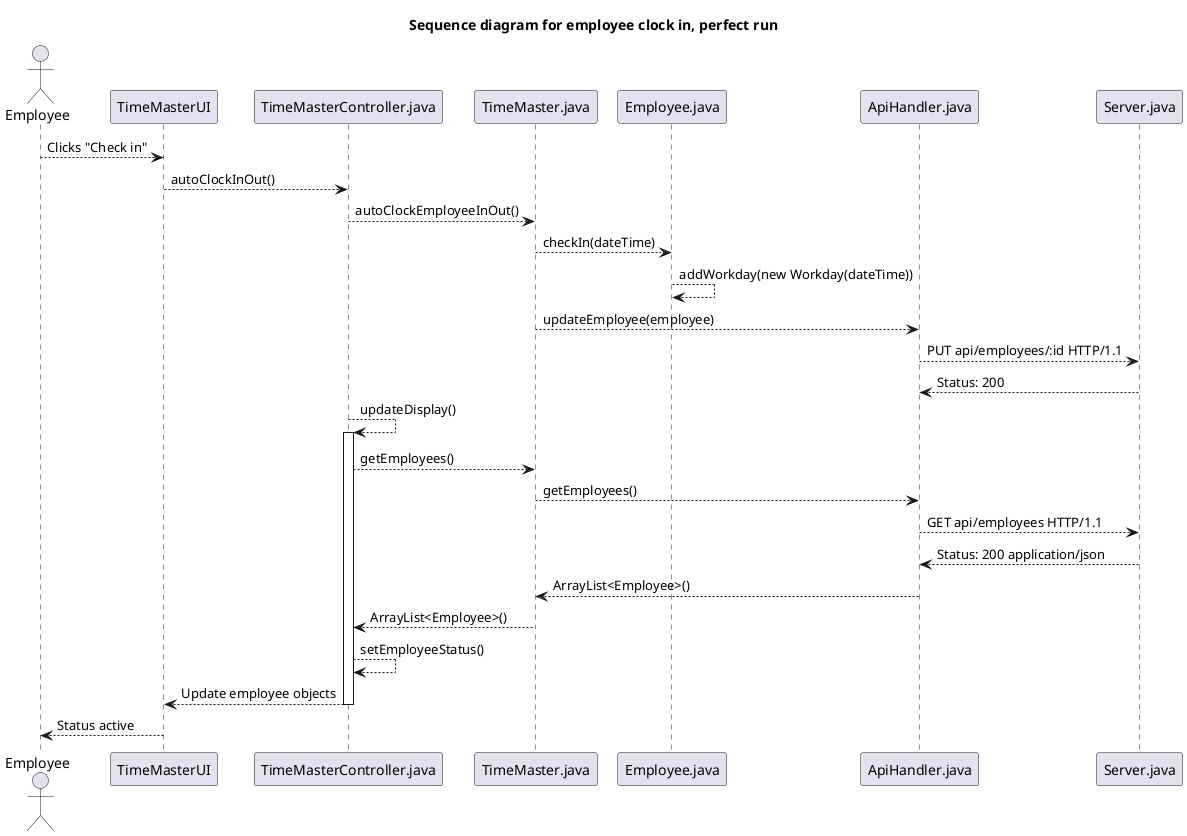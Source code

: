 @startuml Time Master

title Sequence diagram for employee clock in, perfect run
actor Employee

Employee --> TimeMasterUI : Clicks "Check in"
TimeMasterUI --> TimeMasterController.java : autoClockInOut()
TimeMasterController.java --> TimeMaster.java : autoClockEmployeeInOut()
TimeMaster.java --> Employee.java : checkIn(dateTime)
Employee.java --> Employee.java : addWorkday(new Workday(dateTime))
TimeMaster.java --> ApiHandler.java : updateEmployee(employee)
ApiHandler.java --> Server.java : PUT api/employees/:id HTTP/1.1
Server.java --> ApiHandler.java : Status: 200

TimeMasterController.java --> TimeMasterController.java : updateDisplay()
activate TimeMasterController.java

TimeMasterController.java --> TimeMaster.java : getEmployees()
TimeMaster.java --> ApiHandler.java : getEmployees()
ApiHandler.java --> Server.java : GET api/employees HTTP/1.1
Server.java --> ApiHandler.java : Status: 200 application/json
ApiHandler.java --> TimeMaster.java : ArrayList<Employee>()
TimeMaster.java --> TimeMasterController.java : ArrayList<Employee>()
TimeMasterController.java --> TimeMasterController.java : setEmployeeStatus()



TimeMasterController.java --> TimeMasterUI : Update employee objects
deactivate TimeMasterController.java
TimeMasterUI --> Employee : Status active

@enduml